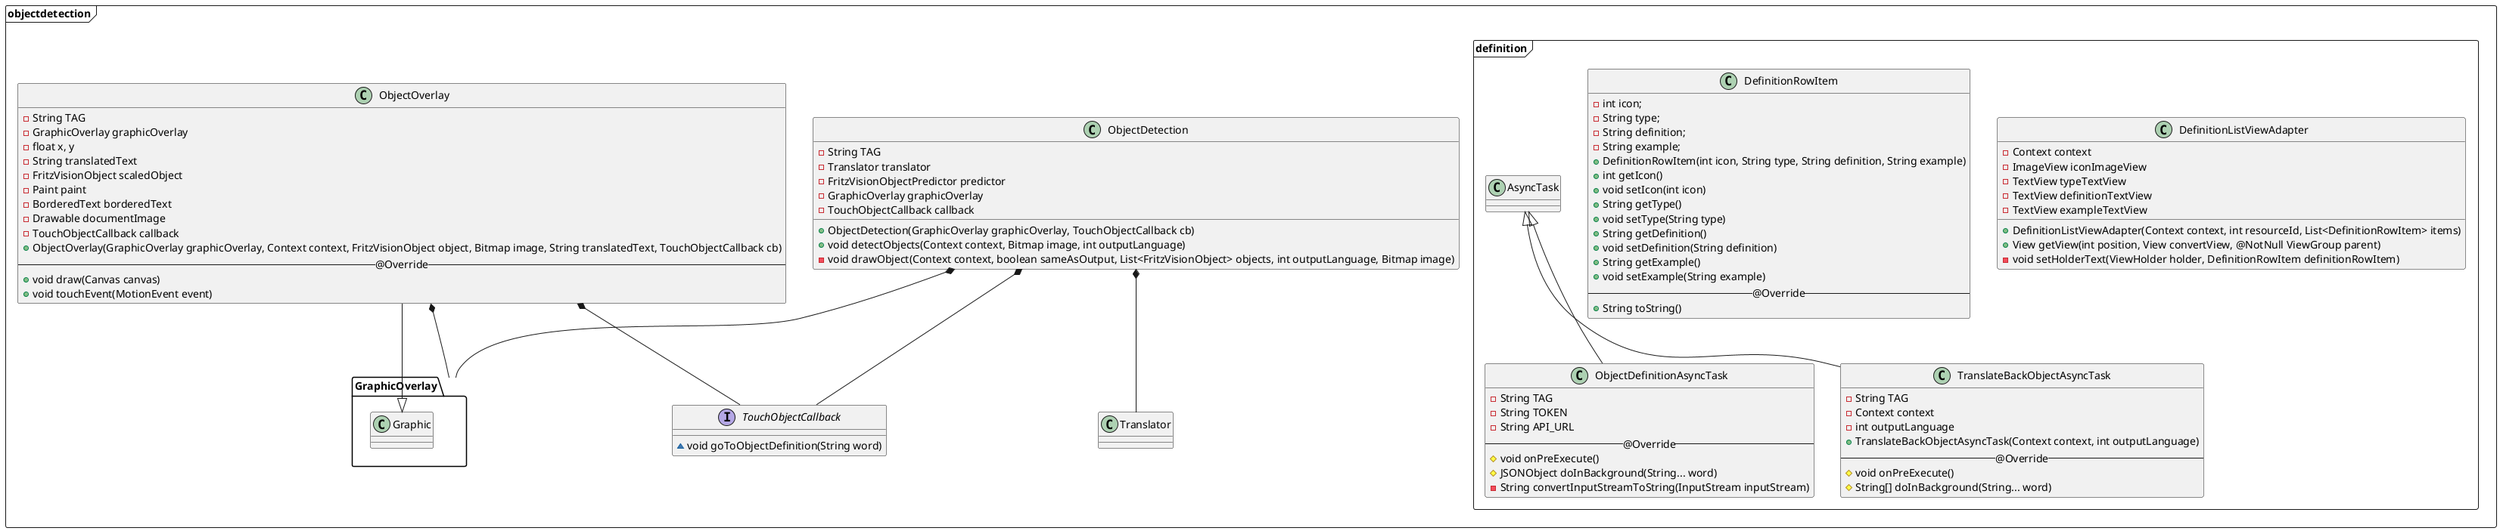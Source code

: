 @startuml

package objectdetection <<Frame>> {

    interface TouchObjectCallback {
        ~void goToObjectDefinition(String word)
    }

    class ObjectDetection {
        -String TAG
        -Translator translator
        -FritzVisionObjectPredictor predictor
        -GraphicOverlay graphicOverlay
        -TouchObjectCallback callback
        +ObjectDetection(GraphicOverlay graphicOverlay, TouchObjectCallback cb)
        +void detectObjects(Context context, Bitmap image, int outputLanguage)
        -void drawObject(Context context, boolean sameAsOutput, List<FritzVisionObject> objects, int outputLanguage, Bitmap image)
    }

    class ObjectOverlay extends GraphicOverlay.Graphic {
        -String TAG
        -GraphicOverlay graphicOverlay
        -float x, y
        -String translatedText
        -FritzVisionObject scaledObject
        -Paint paint
        -BorderedText borderedText
        -Drawable documentImage
        -TouchObjectCallback callback
        +ObjectOverlay(GraphicOverlay graphicOverlay, Context context, FritzVisionObject object, Bitmap image, String translatedText, TouchObjectCallback cb)
        -- @Override --
        +void draw(Canvas canvas)
        +void touchEvent(MotionEvent event)
    }

    ObjectDetection *-- TouchObjectCallback
    ObjectDetection *-- GraphicOverlay
    ObjectDetection *-- Translator
    ObjectOverlay *-- TouchObjectCallback
    ObjectOverlay *-- GraphicOverlay
}

package objectdetection.definition <<frame>> {

    class DefinitionListViewAdapter {
        -Context context
        -ImageView iconImageView
        -TextView typeTextView
        -TextView definitionTextView
        -TextView exampleTextView
        +DefinitionListViewAdapter(Context context, int resourceId, List<DefinitionRowItem> items)
        +View getView(int position, View convertView, @NotNull ViewGroup parent)
        -void setHolderText(ViewHolder holder, DefinitionRowItem definitionRowItem)
    }

    class DefinitionRowItem {
        -int icon;
        -String type;
        -String definition;
        -String example;
        +DefinitionRowItem(int icon, String type, String definition, String example)
        +int getIcon()
        +void setIcon(int icon)
        +String getType()
        +void setType(String type)
        +String getDefinition()
        +void setDefinition(String definition)
        +String getExample()
        +void setExample(String example)
        -- @Override --
        +String toString()
    }

    class ObjectDefinitionAsyncTask extends AsyncTask {
        -String TAG
        -String TOKEN
        -String API_URL
        -- @Override --
        #void onPreExecute()
        #JSONObject doInBackground(String... word)
        -String convertInputStreamToString(InputStream inputStream)
    }

    class TranslateBackObjectAsyncTask extends AsyncTask {
        -String TAG
        -Context context
        -int outputLanguage
        +TranslateBackObjectAsyncTask(Context context, int outputLanguage)
        -- @Override --
        #void onPreExecute()
        #String[] doInBackground(String... word)
    }
}

@enduml